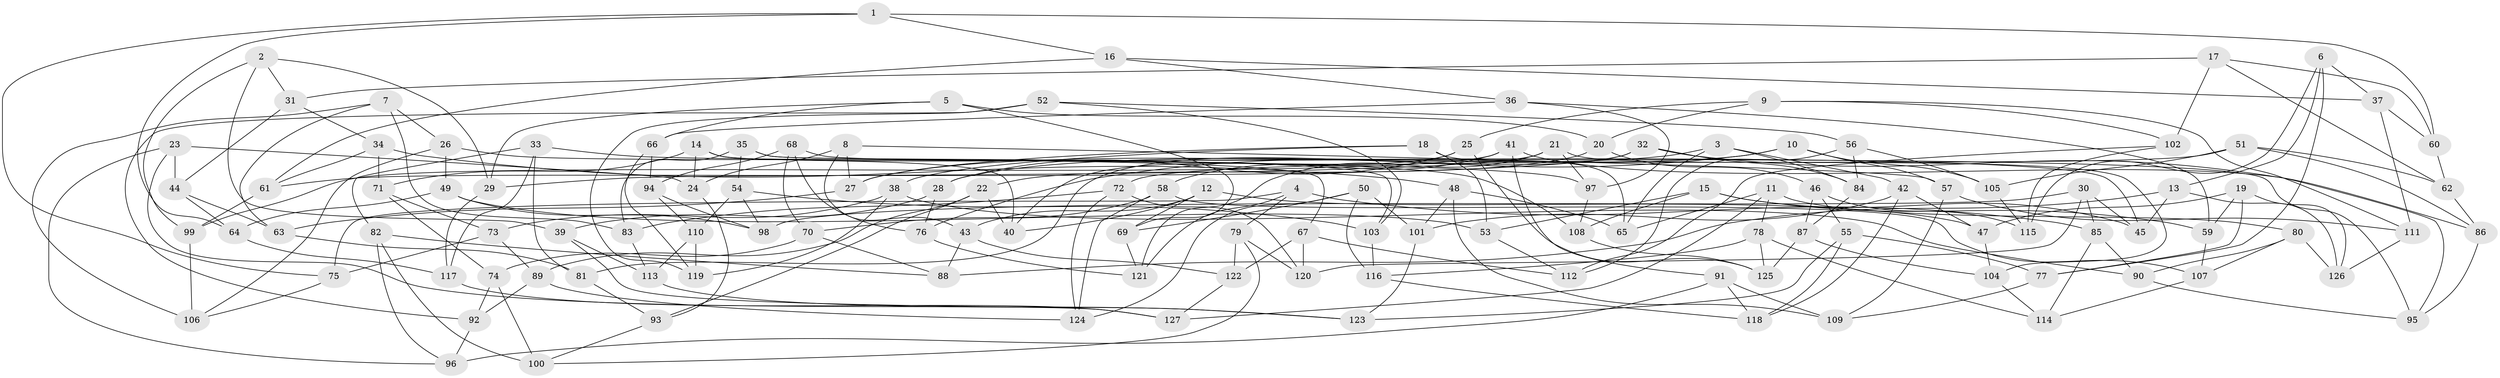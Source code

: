 // Generated by graph-tools (version 1.1) at 2025/50/03/09/25 03:50:44]
// undirected, 127 vertices, 254 edges
graph export_dot {
graph [start="1"]
  node [color=gray90,style=filled];
  1;
  2;
  3;
  4;
  5;
  6;
  7;
  8;
  9;
  10;
  11;
  12;
  13;
  14;
  15;
  16;
  17;
  18;
  19;
  20;
  21;
  22;
  23;
  24;
  25;
  26;
  27;
  28;
  29;
  30;
  31;
  32;
  33;
  34;
  35;
  36;
  37;
  38;
  39;
  40;
  41;
  42;
  43;
  44;
  45;
  46;
  47;
  48;
  49;
  50;
  51;
  52;
  53;
  54;
  55;
  56;
  57;
  58;
  59;
  60;
  61;
  62;
  63;
  64;
  65;
  66;
  67;
  68;
  69;
  70;
  71;
  72;
  73;
  74;
  75;
  76;
  77;
  78;
  79;
  80;
  81;
  82;
  83;
  84;
  85;
  86;
  87;
  88;
  89;
  90;
  91;
  92;
  93;
  94;
  95;
  96;
  97;
  98;
  99;
  100;
  101;
  102;
  103;
  104;
  105;
  106;
  107;
  108;
  109;
  110;
  111;
  112;
  113;
  114;
  115;
  116;
  117;
  118;
  119;
  120;
  121;
  122;
  123;
  124;
  125;
  126;
  127;
  1 -- 16;
  1 -- 75;
  1 -- 64;
  1 -- 60;
  2 -- 99;
  2 -- 31;
  2 -- 29;
  2 -- 39;
  3 -- 27;
  3 -- 42;
  3 -- 84;
  3 -- 65;
  4 -- 79;
  4 -- 121;
  4 -- 75;
  4 -- 85;
  5 -- 20;
  5 -- 29;
  5 -- 69;
  5 -- 66;
  6 -- 13;
  6 -- 115;
  6 -- 77;
  6 -- 37;
  7 -- 63;
  7 -- 106;
  7 -- 83;
  7 -- 26;
  8 -- 57;
  8 -- 43;
  8 -- 24;
  8 -- 27;
  9 -- 102;
  9 -- 25;
  9 -- 20;
  9 -- 111;
  10 -- 28;
  10 -- 76;
  10 -- 105;
  10 -- 57;
  11 -- 65;
  11 -- 127;
  11 -- 78;
  11 -- 80;
  12 -- 69;
  12 -- 47;
  12 -- 40;
  12 -- 43;
  13 -- 45;
  13 -- 126;
  13 -- 88;
  14 -- 45;
  14 -- 40;
  14 -- 24;
  14 -- 71;
  15 -- 45;
  15 -- 53;
  15 -- 59;
  15 -- 108;
  16 -- 37;
  16 -- 61;
  16 -- 36;
  17 -- 60;
  17 -- 31;
  17 -- 102;
  17 -- 62;
  18 -- 53;
  18 -- 65;
  18 -- 38;
  18 -- 27;
  19 -- 126;
  19 -- 77;
  19 -- 47;
  19 -- 59;
  20 -- 46;
  20 -- 22;
  21 -- 121;
  21 -- 29;
  21 -- 104;
  21 -- 97;
  22 -- 40;
  22 -- 89;
  22 -- 93;
  23 -- 44;
  23 -- 24;
  23 -- 96;
  23 -- 123;
  24 -- 93;
  25 -- 40;
  25 -- 125;
  25 -- 28;
  26 -- 106;
  26 -- 108;
  26 -- 49;
  27 -- 63;
  28 -- 39;
  28 -- 76;
  29 -- 117;
  30 -- 120;
  30 -- 98;
  30 -- 85;
  30 -- 45;
  31 -- 34;
  31 -- 44;
  32 -- 61;
  32 -- 84;
  32 -- 95;
  32 -- 81;
  33 -- 81;
  33 -- 97;
  33 -- 82;
  33 -- 117;
  34 -- 61;
  34 -- 71;
  34 -- 48;
  35 -- 103;
  35 -- 54;
  35 -- 83;
  35 -- 67;
  36 -- 59;
  36 -- 97;
  36 -- 66;
  37 -- 60;
  37 -- 111;
  38 -- 73;
  38 -- 119;
  38 -- 90;
  39 -- 127;
  39 -- 113;
  41 -- 58;
  41 -- 99;
  41 -- 91;
  41 -- 86;
  42 -- 47;
  42 -- 118;
  42 -- 101;
  43 -- 88;
  43 -- 122;
  44 -- 64;
  44 -- 63;
  46 -- 55;
  46 -- 87;
  46 -- 115;
  47 -- 104;
  48 -- 109;
  48 -- 65;
  48 -- 101;
  49 -- 53;
  49 -- 98;
  49 -- 64;
  50 -- 116;
  50 -- 101;
  50 -- 124;
  50 -- 69;
  51 -- 72;
  51 -- 105;
  51 -- 86;
  51 -- 62;
  52 -- 119;
  52 -- 103;
  52 -- 56;
  52 -- 92;
  53 -- 112;
  54 -- 110;
  54 -- 98;
  54 -- 103;
  55 -- 123;
  55 -- 77;
  55 -- 118;
  56 -- 105;
  56 -- 84;
  56 -- 112;
  57 -- 109;
  57 -- 111;
  58 -- 70;
  58 -- 107;
  58 -- 124;
  59 -- 107;
  60 -- 62;
  61 -- 99;
  62 -- 86;
  63 -- 81;
  64 -- 117;
  66 -- 94;
  66 -- 119;
  67 -- 112;
  67 -- 122;
  67 -- 120;
  68 -- 94;
  68 -- 76;
  68 -- 95;
  68 -- 70;
  69 -- 121;
  70 -- 74;
  70 -- 88;
  71 -- 73;
  71 -- 74;
  72 -- 83;
  72 -- 120;
  72 -- 124;
  73 -- 75;
  73 -- 89;
  74 -- 100;
  74 -- 92;
  75 -- 106;
  76 -- 121;
  77 -- 109;
  78 -- 125;
  78 -- 116;
  78 -- 114;
  79 -- 120;
  79 -- 100;
  79 -- 122;
  80 -- 90;
  80 -- 107;
  80 -- 126;
  81 -- 93;
  82 -- 88;
  82 -- 100;
  82 -- 96;
  83 -- 113;
  84 -- 87;
  85 -- 90;
  85 -- 114;
  86 -- 95;
  87 -- 104;
  87 -- 125;
  89 -- 92;
  89 -- 124;
  90 -- 95;
  91 -- 109;
  91 -- 96;
  91 -- 118;
  92 -- 96;
  93 -- 100;
  94 -- 110;
  94 -- 98;
  97 -- 108;
  99 -- 106;
  101 -- 123;
  102 -- 115;
  102 -- 112;
  103 -- 116;
  104 -- 114;
  105 -- 115;
  107 -- 114;
  108 -- 125;
  110 -- 113;
  110 -- 119;
  111 -- 126;
  113 -- 123;
  116 -- 118;
  117 -- 127;
  122 -- 127;
}
